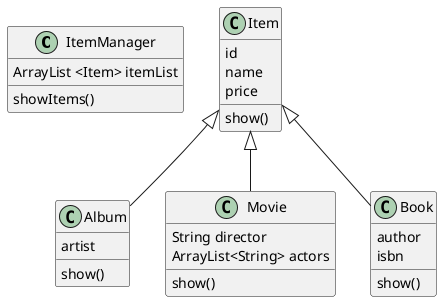 @startuml
'https://plantuml.com/class-diagram

class ItemManager

class Item
class Album
class Movie
class Book

Item <|-- Album
Item <|-- Movie
Item <|-- Book

class ItemManager{
    ArrayList <Item> itemList
    showItems()
}

class Item{
    id
    name
    price
    show()
}

class Album{
    artist
    show()
}

class Movie{
    String director
    ArrayList<String> actors
    show()
}

class Book{
    author
    isbn
    show()
}

@enduml